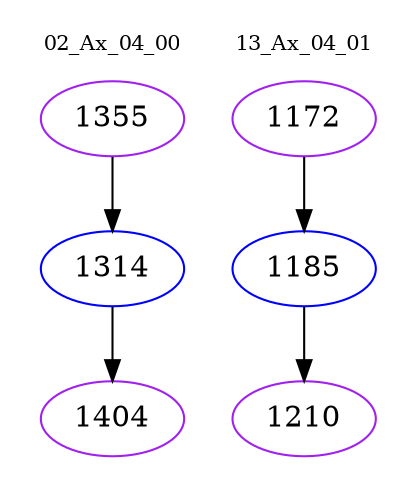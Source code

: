 digraph{
subgraph cluster_0 {
color = white
label = "02_Ax_04_00";
fontsize=10;
T0_1355 [label="1355", color="purple"]
T0_1355 -> T0_1314 [color="black"]
T0_1314 [label="1314", color="blue"]
T0_1314 -> T0_1404 [color="black"]
T0_1404 [label="1404", color="purple"]
}
subgraph cluster_1 {
color = white
label = "13_Ax_04_01";
fontsize=10;
T1_1172 [label="1172", color="purple"]
T1_1172 -> T1_1185 [color="black"]
T1_1185 [label="1185", color="blue"]
T1_1185 -> T1_1210 [color="black"]
T1_1210 [label="1210", color="purple"]
}
}
